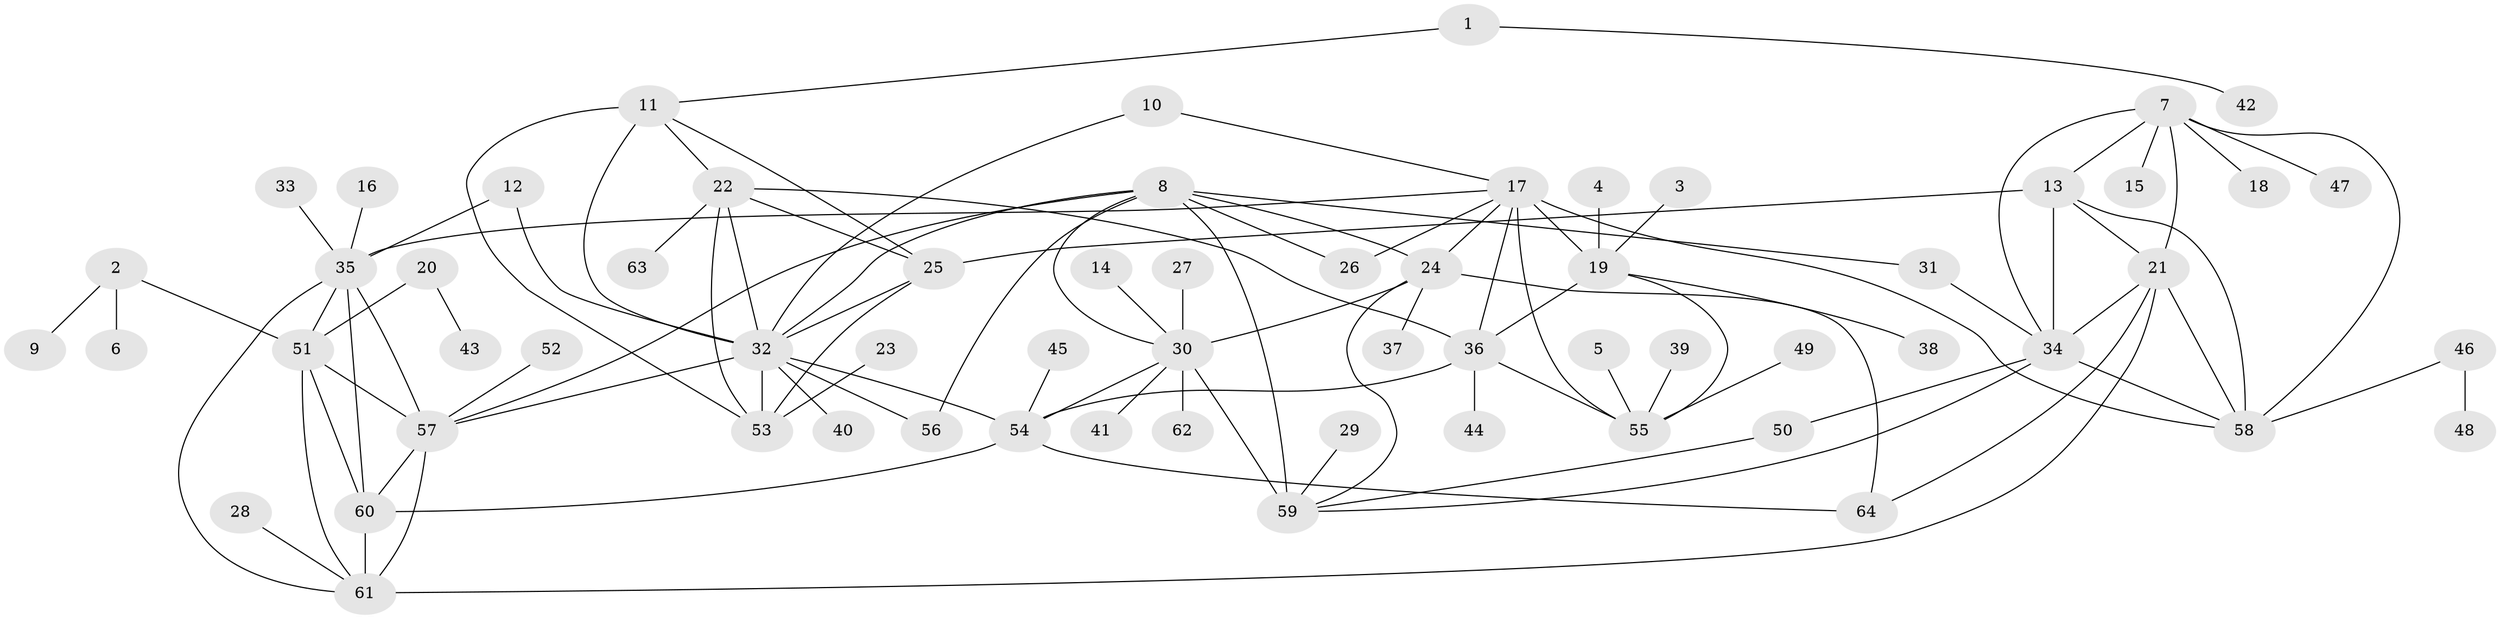 // original degree distribution, {9: 0.03937007874015748, 6: 0.023622047244094488, 11: 0.015748031496062992, 7: 0.05511811023622047, 10: 0.047244094488188976, 8: 0.06299212598425197, 4: 0.007874015748031496, 3: 0.03937007874015748, 2: 0.14960629921259844, 1: 0.5590551181102362}
// Generated by graph-tools (version 1.1) at 2025/02/03/09/25 03:02:49]
// undirected, 64 vertices, 104 edges
graph export_dot {
graph [start="1"]
  node [color=gray90,style=filled];
  1;
  2;
  3;
  4;
  5;
  6;
  7;
  8;
  9;
  10;
  11;
  12;
  13;
  14;
  15;
  16;
  17;
  18;
  19;
  20;
  21;
  22;
  23;
  24;
  25;
  26;
  27;
  28;
  29;
  30;
  31;
  32;
  33;
  34;
  35;
  36;
  37;
  38;
  39;
  40;
  41;
  42;
  43;
  44;
  45;
  46;
  47;
  48;
  49;
  50;
  51;
  52;
  53;
  54;
  55;
  56;
  57;
  58;
  59;
  60;
  61;
  62;
  63;
  64;
  1 -- 11 [weight=1.0];
  1 -- 42 [weight=1.0];
  2 -- 6 [weight=1.0];
  2 -- 9 [weight=1.0];
  2 -- 51 [weight=1.0];
  3 -- 19 [weight=1.0];
  4 -- 19 [weight=1.0];
  5 -- 55 [weight=1.0];
  7 -- 13 [weight=2.0];
  7 -- 15 [weight=1.0];
  7 -- 18 [weight=1.0];
  7 -- 21 [weight=2.0];
  7 -- 34 [weight=2.0];
  7 -- 47 [weight=1.0];
  7 -- 58 [weight=2.0];
  8 -- 24 [weight=1.0];
  8 -- 26 [weight=1.0];
  8 -- 30 [weight=2.0];
  8 -- 31 [weight=1.0];
  8 -- 32 [weight=1.0];
  8 -- 56 [weight=1.0];
  8 -- 57 [weight=1.0];
  8 -- 59 [weight=2.0];
  10 -- 17 [weight=1.0];
  10 -- 32 [weight=1.0];
  11 -- 22 [weight=1.0];
  11 -- 25 [weight=1.0];
  11 -- 32 [weight=2.0];
  11 -- 53 [weight=1.0];
  12 -- 32 [weight=1.0];
  12 -- 35 [weight=1.0];
  13 -- 21 [weight=1.0];
  13 -- 25 [weight=1.0];
  13 -- 34 [weight=1.0];
  13 -- 58 [weight=1.0];
  14 -- 30 [weight=1.0];
  16 -- 35 [weight=1.0];
  17 -- 19 [weight=4.0];
  17 -- 24 [weight=1.0];
  17 -- 26 [weight=1.0];
  17 -- 35 [weight=1.0];
  17 -- 36 [weight=2.0];
  17 -- 55 [weight=2.0];
  17 -- 58 [weight=1.0];
  19 -- 36 [weight=2.0];
  19 -- 38 [weight=1.0];
  19 -- 55 [weight=2.0];
  20 -- 43 [weight=1.0];
  20 -- 51 [weight=1.0];
  21 -- 34 [weight=1.0];
  21 -- 58 [weight=1.0];
  21 -- 61 [weight=1.0];
  21 -- 64 [weight=1.0];
  22 -- 25 [weight=1.0];
  22 -- 32 [weight=2.0];
  22 -- 36 [weight=1.0];
  22 -- 53 [weight=1.0];
  22 -- 63 [weight=1.0];
  23 -- 53 [weight=1.0];
  24 -- 30 [weight=2.0];
  24 -- 37 [weight=1.0];
  24 -- 59 [weight=2.0];
  24 -- 64 [weight=1.0];
  25 -- 32 [weight=2.0];
  25 -- 53 [weight=1.0];
  27 -- 30 [weight=1.0];
  28 -- 61 [weight=1.0];
  29 -- 59 [weight=1.0];
  30 -- 41 [weight=1.0];
  30 -- 54 [weight=1.0];
  30 -- 59 [weight=4.0];
  30 -- 62 [weight=1.0];
  31 -- 34 [weight=1.0];
  32 -- 40 [weight=1.0];
  32 -- 53 [weight=2.0];
  32 -- 54 [weight=1.0];
  32 -- 56 [weight=1.0];
  32 -- 57 [weight=1.0];
  33 -- 35 [weight=1.0];
  34 -- 50 [weight=1.0];
  34 -- 58 [weight=1.0];
  34 -- 59 [weight=1.0];
  35 -- 51 [weight=1.0];
  35 -- 57 [weight=1.0];
  35 -- 60 [weight=2.0];
  35 -- 61 [weight=1.0];
  36 -- 44 [weight=1.0];
  36 -- 54 [weight=1.0];
  36 -- 55 [weight=1.0];
  39 -- 55 [weight=1.0];
  45 -- 54 [weight=1.0];
  46 -- 48 [weight=1.0];
  46 -- 58 [weight=1.0];
  49 -- 55 [weight=1.0];
  50 -- 59 [weight=1.0];
  51 -- 57 [weight=1.0];
  51 -- 60 [weight=2.0];
  51 -- 61 [weight=1.0];
  52 -- 57 [weight=1.0];
  54 -- 60 [weight=1.0];
  54 -- 64 [weight=1.0];
  57 -- 60 [weight=2.0];
  57 -- 61 [weight=1.0];
  60 -- 61 [weight=2.0];
}
